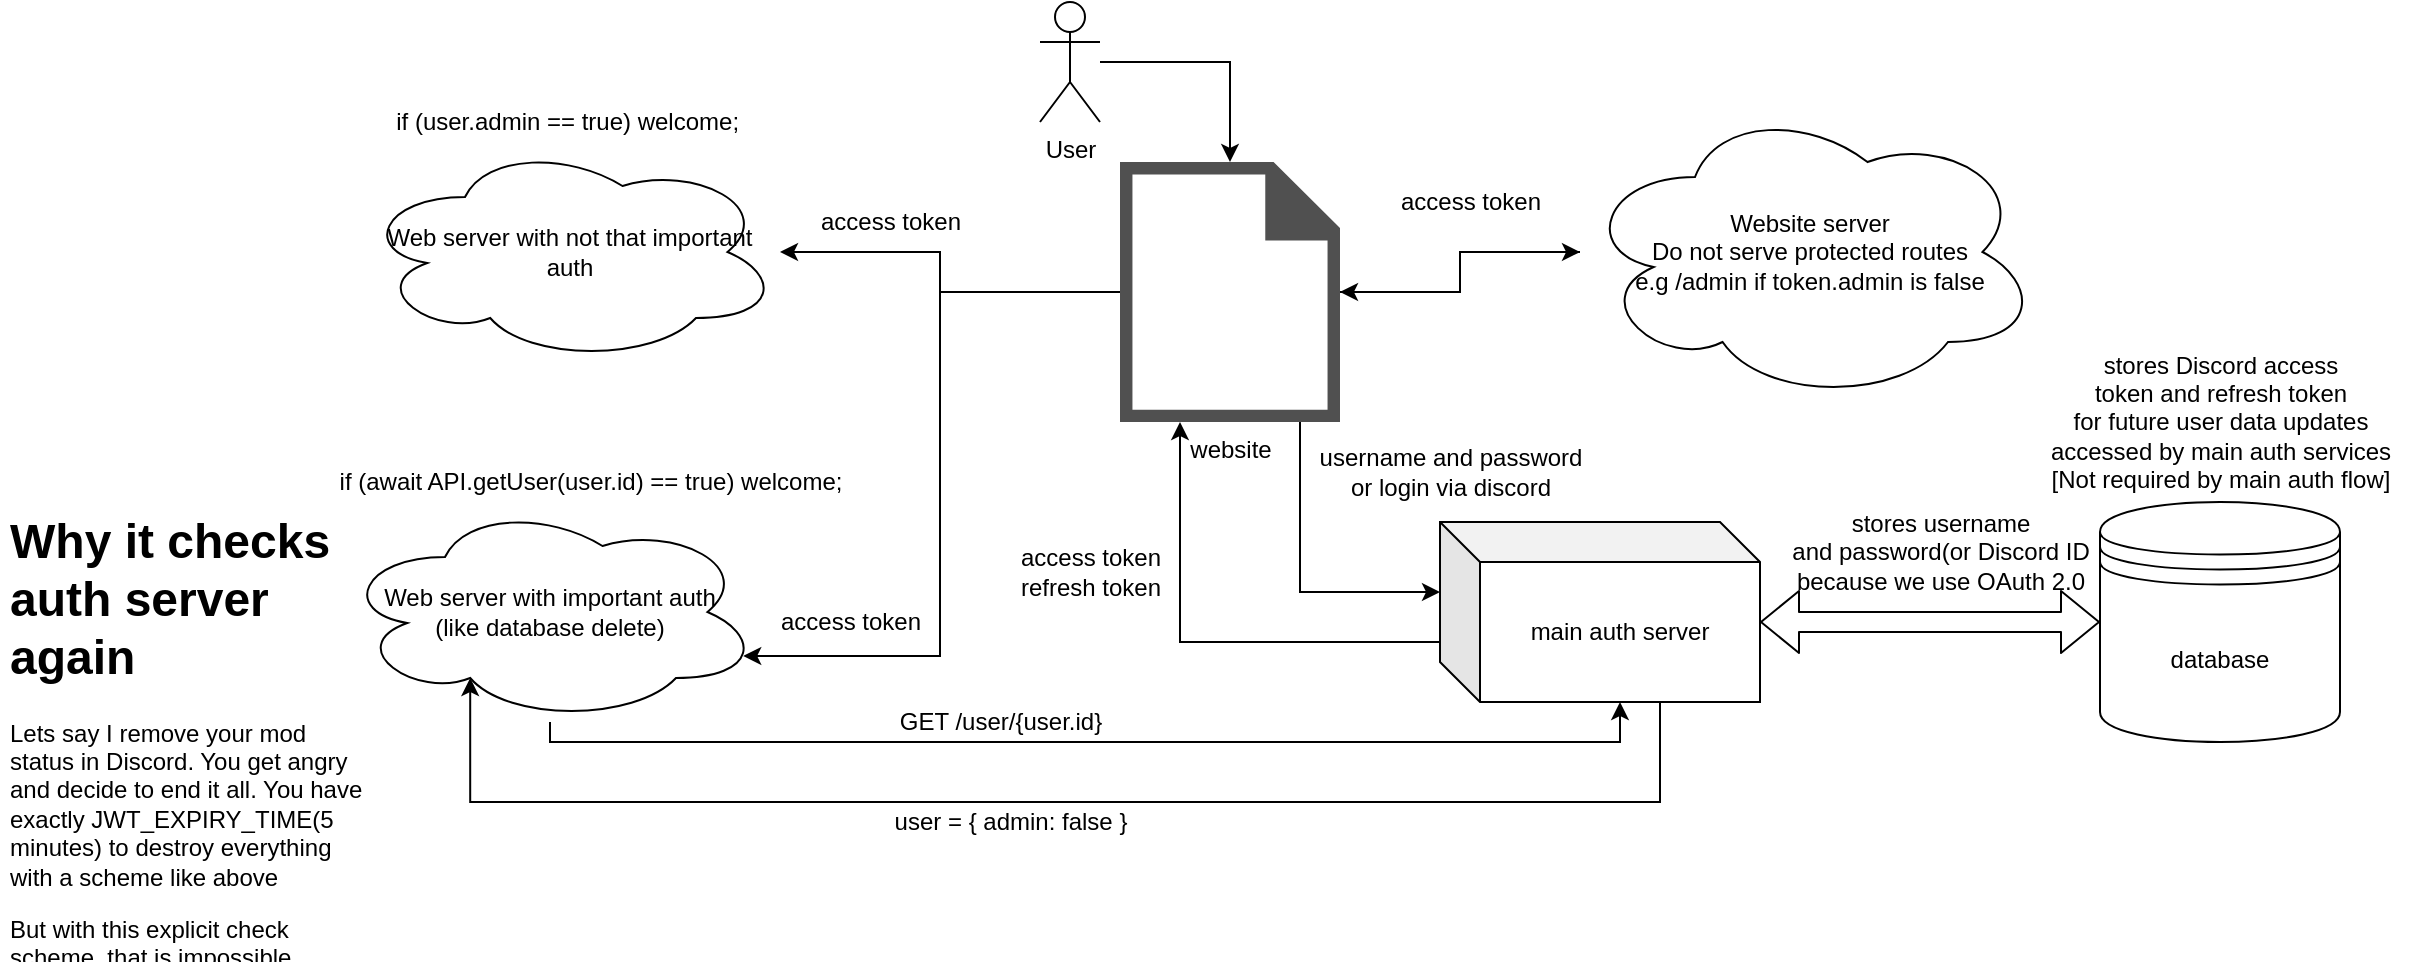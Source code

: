 <mxfile version="14.8.6" type="device"><diagram id="VgS3NeHeZss1k28GfrYO" name="Page-1"><mxGraphModel dx="2072" dy="802" grid="1" gridSize="10" guides="1" tooltips="1" connect="1" arrows="1" fold="1" page="1" pageScale="1" pageWidth="850" pageHeight="1100" math="0" shadow="0"><root><mxCell id="0"/><mxCell id="1" parent="0"/><mxCell id="pqOWpl_3aFsIhm1obFnf-1" value="database" style="shape=datastore;whiteSpace=wrap;html=1;" vertex="1" parent="1"><mxGeometry x="650" y="330" width="120" height="120" as="geometry"/></mxCell><mxCell id="pqOWpl_3aFsIhm1obFnf-14" style="edgeStyle=orthogonalEdgeStyle;rounded=0;orthogonalLoop=1;jettySize=auto;html=1;" edge="1" parent="1" source="pqOWpl_3aFsIhm1obFnf-2" target="pqOWpl_3aFsIhm1obFnf-11"><mxGeometry relative="1" as="geometry"><Array as="points"><mxPoint x="190" y="400"/></Array></mxGeometry></mxCell><mxCell id="pqOWpl_3aFsIhm1obFnf-35" style="edgeStyle=orthogonalEdgeStyle;rounded=0;orthogonalLoop=1;jettySize=auto;html=1;entryX=0.31;entryY=0.8;entryDx=0;entryDy=0;entryPerimeter=0;" edge="1" parent="1" source="pqOWpl_3aFsIhm1obFnf-2" target="pqOWpl_3aFsIhm1obFnf-25"><mxGeometry relative="1" as="geometry"><Array as="points"><mxPoint x="430" y="480"/><mxPoint x="-165" y="480"/></Array></mxGeometry></mxCell><mxCell id="pqOWpl_3aFsIhm1obFnf-2" value="main auth server" style="shape=cube;whiteSpace=wrap;html=1;boundedLbl=1;backgroundOutline=1;darkOpacity=0.05;darkOpacity2=0.1;" vertex="1" parent="1"><mxGeometry x="320" y="340" width="160" height="90" as="geometry"/></mxCell><mxCell id="pqOWpl_3aFsIhm1obFnf-5" value="" style="shape=flexArrow;endArrow=classic;startArrow=classic;html=1;entryX=0;entryY=0.5;entryDx=0;entryDy=0;" edge="1" parent="1" target="pqOWpl_3aFsIhm1obFnf-1"><mxGeometry width="100" height="100" relative="1" as="geometry"><mxPoint x="480" y="390" as="sourcePoint"/><mxPoint x="530" y="410" as="targetPoint"/></mxGeometry></mxCell><mxCell id="pqOWpl_3aFsIhm1obFnf-13" style="edgeStyle=orthogonalEdgeStyle;rounded=0;orthogonalLoop=1;jettySize=auto;html=1;" edge="1" parent="1" source="pqOWpl_3aFsIhm1obFnf-6" target="pqOWpl_3aFsIhm1obFnf-11"><mxGeometry relative="1" as="geometry"/></mxCell><mxCell id="pqOWpl_3aFsIhm1obFnf-6" value="Website server&lt;br&gt;Do not serve protected routes&lt;br&gt;e.g /admin if token.admin is false" style="ellipse;shape=cloud;whiteSpace=wrap;html=1;" vertex="1" parent="1"><mxGeometry x="390" y="130" width="230" height="150" as="geometry"/></mxCell><mxCell id="pqOWpl_3aFsIhm1obFnf-12" style="edgeStyle=orthogonalEdgeStyle;rounded=0;orthogonalLoop=1;jettySize=auto;html=1;" edge="1" parent="1" source="pqOWpl_3aFsIhm1obFnf-9" target="pqOWpl_3aFsIhm1obFnf-11"><mxGeometry relative="1" as="geometry"/></mxCell><mxCell id="pqOWpl_3aFsIhm1obFnf-9" value="User" style="shape=umlActor;verticalLabelPosition=bottom;verticalAlign=top;html=1;outlineConnect=0;" vertex="1" parent="1"><mxGeometry x="120" y="80" width="30" height="60" as="geometry"/></mxCell><mxCell id="pqOWpl_3aFsIhm1obFnf-16" style="edgeStyle=orthogonalEdgeStyle;rounded=0;orthogonalLoop=1;jettySize=auto;html=1;" edge="1" parent="1" source="pqOWpl_3aFsIhm1obFnf-11" target="pqOWpl_3aFsIhm1obFnf-6"><mxGeometry relative="1" as="geometry"/></mxCell><mxCell id="pqOWpl_3aFsIhm1obFnf-21" style="edgeStyle=orthogonalEdgeStyle;rounded=0;orthogonalLoop=1;jettySize=auto;html=1;entryX=0;entryY=0;entryDx=0;entryDy=35;entryPerimeter=0;" edge="1" parent="1" source="pqOWpl_3aFsIhm1obFnf-11" target="pqOWpl_3aFsIhm1obFnf-2"><mxGeometry relative="1" as="geometry"><Array as="points"><mxPoint x="250" y="375"/></Array></mxGeometry></mxCell><mxCell id="pqOWpl_3aFsIhm1obFnf-26" style="edgeStyle=orthogonalEdgeStyle;rounded=0;orthogonalLoop=1;jettySize=auto;html=1;" edge="1" parent="1" source="pqOWpl_3aFsIhm1obFnf-11" target="pqOWpl_3aFsIhm1obFnf-24"><mxGeometry relative="1" as="geometry"><Array as="points"><mxPoint x="70" y="225"/><mxPoint x="70" y="205"/></Array></mxGeometry></mxCell><mxCell id="pqOWpl_3aFsIhm1obFnf-28" style="edgeStyle=orthogonalEdgeStyle;rounded=0;orthogonalLoop=1;jettySize=auto;html=1;entryX=0.96;entryY=0.7;entryDx=0;entryDy=0;entryPerimeter=0;" edge="1" parent="1" source="pqOWpl_3aFsIhm1obFnf-11" target="pqOWpl_3aFsIhm1obFnf-25"><mxGeometry relative="1" as="geometry"><Array as="points"><mxPoint x="70" y="225"/><mxPoint x="70" y="407"/></Array></mxGeometry></mxCell><mxCell id="pqOWpl_3aFsIhm1obFnf-11" value="website" style="pointerEvents=1;shadow=0;dashed=0;html=1;strokeColor=none;fillColor=#505050;labelPosition=center;verticalLabelPosition=bottom;verticalAlign=top;outlineConnect=0;align=center;shape=mxgraph.office.concepts.document_blank;" vertex="1" parent="1"><mxGeometry x="160" y="160" width="110" height="130" as="geometry"/></mxCell><mxCell id="pqOWpl_3aFsIhm1obFnf-17" value="access token" style="text;html=1;align=center;verticalAlign=middle;resizable=0;points=[];autosize=1;strokeColor=none;" vertex="1" parent="1"><mxGeometry x="290" y="170" width="90" height="20" as="geometry"/></mxCell><mxCell id="pqOWpl_3aFsIhm1obFnf-18" value="access token&lt;br&gt;refresh token" style="text;html=1;align=center;verticalAlign=middle;resizable=0;points=[];autosize=1;strokeColor=none;" vertex="1" parent="1"><mxGeometry x="100" y="350" width="90" height="30" as="geometry"/></mxCell><mxCell id="pqOWpl_3aFsIhm1obFnf-19" value="stores username&lt;br&gt;and password(or Discord ID&lt;br&gt;because we use OAuth 2.0" style="text;html=1;align=center;verticalAlign=middle;resizable=0;points=[];autosize=1;strokeColor=none;" vertex="1" parent="1"><mxGeometry x="490" y="330" width="160" height="50" as="geometry"/></mxCell><mxCell id="pqOWpl_3aFsIhm1obFnf-22" value="username and password&lt;br&gt;or login via discord" style="text;html=1;align=center;verticalAlign=middle;resizable=0;points=[];autosize=1;strokeColor=none;" vertex="1" parent="1"><mxGeometry x="250" y="300" width="150" height="30" as="geometry"/></mxCell><mxCell id="pqOWpl_3aFsIhm1obFnf-23" value="stores Discord access&lt;br&gt;token and refresh token&lt;br&gt;for future user data updates&lt;br&gt;accessed by main auth services&lt;br&gt;[Not required by main auth flow]" style="text;html=1;align=center;verticalAlign=middle;resizable=0;points=[];autosize=1;strokeColor=none;" vertex="1" parent="1"><mxGeometry x="615" y="250" width="190" height="80" as="geometry"/></mxCell><mxCell id="pqOWpl_3aFsIhm1obFnf-24" value="Web server with not that important&lt;br&gt;auth" style="ellipse;shape=cloud;whiteSpace=wrap;html=1;" vertex="1" parent="1"><mxGeometry x="-220" y="150" width="210" height="110" as="geometry"/></mxCell><mxCell id="pqOWpl_3aFsIhm1obFnf-29" style="edgeStyle=orthogonalEdgeStyle;rounded=0;orthogonalLoop=1;jettySize=auto;html=1;entryX=0;entryY=0;entryDx=90;entryDy=90;entryPerimeter=0;" edge="1" parent="1" source="pqOWpl_3aFsIhm1obFnf-25" target="pqOWpl_3aFsIhm1obFnf-2"><mxGeometry relative="1" as="geometry"><Array as="points"><mxPoint x="-125" y="450"/><mxPoint x="410" y="450"/></Array></mxGeometry></mxCell><mxCell id="pqOWpl_3aFsIhm1obFnf-25" value="Web server with important auth&lt;br&gt;(like database delete)" style="ellipse;shape=cloud;whiteSpace=wrap;html=1;" vertex="1" parent="1"><mxGeometry x="-230" y="330" width="210" height="110" as="geometry"/></mxCell><mxCell id="pqOWpl_3aFsIhm1obFnf-27" value="access token" style="text;html=1;align=center;verticalAlign=middle;resizable=0;points=[];autosize=1;strokeColor=none;" vertex="1" parent="1"><mxGeometry y="180" width="90" height="20" as="geometry"/></mxCell><mxCell id="pqOWpl_3aFsIhm1obFnf-30" value="access token" style="text;html=1;align=center;verticalAlign=middle;resizable=0;points=[];autosize=1;strokeColor=none;" vertex="1" parent="1"><mxGeometry x="-20" y="380" width="90" height="20" as="geometry"/></mxCell><mxCell id="pqOWpl_3aFsIhm1obFnf-31" value="if (user.admin == true) welcome;&amp;nbsp;" style="text;html=1;align=center;verticalAlign=middle;resizable=0;points=[];autosize=1;strokeColor=none;" vertex="1" parent="1"><mxGeometry x="-210" y="130" width="190" height="20" as="geometry"/></mxCell><mxCell id="pqOWpl_3aFsIhm1obFnf-32" value="if (await API.getUser(user.id) == true) welcome;" style="text;html=1;align=center;verticalAlign=middle;resizable=0;points=[];autosize=1;strokeColor=none;" vertex="1" parent="1"><mxGeometry x="-240" y="310" width="270" height="20" as="geometry"/></mxCell><mxCell id="pqOWpl_3aFsIhm1obFnf-33" value="GET /user/{user.id}" style="text;html=1;align=center;verticalAlign=middle;resizable=0;points=[];autosize=1;strokeColor=none;" vertex="1" parent="1"><mxGeometry x="40" y="430" width="120" height="20" as="geometry"/></mxCell><mxCell id="pqOWpl_3aFsIhm1obFnf-36" value="user = { admin: false }" style="text;html=1;align=center;verticalAlign=middle;resizable=0;points=[];autosize=1;strokeColor=none;" vertex="1" parent="1"><mxGeometry x="40" y="480" width="130" height="20" as="geometry"/></mxCell><mxCell id="pqOWpl_3aFsIhm1obFnf-39" value="&lt;h1&gt;Why it checks auth server again&lt;/h1&gt;&lt;p&gt;Lets say I remove your mod status in Discord. You get angry and decide to end it all. You have exactly JWT_EXPIRY_TIME(5 minutes) to destroy everything with a scheme like above&lt;/p&gt;&lt;p&gt;But with this explicit check scheme, that is impossible.&lt;/p&gt;" style="text;html=1;strokeColor=none;fillColor=none;spacing=5;spacingTop=-20;whiteSpace=wrap;overflow=hidden;rounded=0;" vertex="1" parent="1"><mxGeometry x="-400" y="330" width="190" height="230" as="geometry"/></mxCell></root></mxGraphModel></diagram></mxfile>